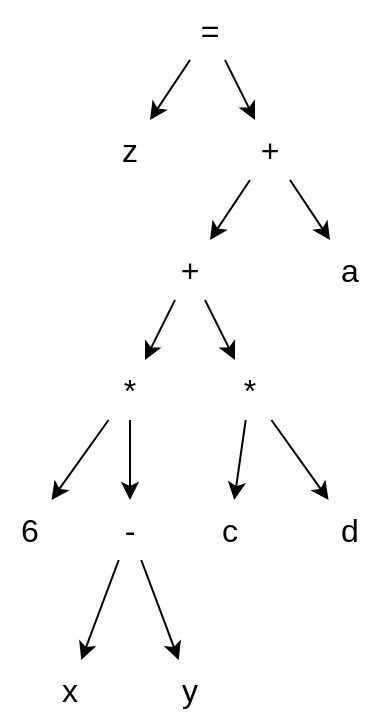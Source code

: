 <?xml version="1.0" encoding="UTF-8"?>
<mxfile version="15.8.9" type="google"><diagram id="-UK28mqGMtvThzV_xgsl" name="Page-1"><mxGraphModel dx="460" dy="779" grid="1" gridSize="10" guides="1" tooltips="1" connect="1" arrows="1" fold="1" page="1" pageScale="1" pageWidth="850" pageHeight="1100" math="0" shadow="0"><root><mxCell id="0"/><mxCell id="1" parent="0"/><mxCell id="iB3GSLsbFZeiT4MlimVr-24" value="=" style="text;html=1;strokeColor=none;fillColor=none;align=center;verticalAlign=middle;whiteSpace=wrap;rounded=0;fontSize=16;fontStyle=0" vertex="1" parent="1"><mxGeometry x="110" y="30" width="30" height="30" as="geometry"/></mxCell><mxCell id="iB3GSLsbFZeiT4MlimVr-25" value="z" style="text;html=1;strokeColor=none;fillColor=none;align=center;verticalAlign=middle;whiteSpace=wrap;rounded=0;fontSize=16;" vertex="1" parent="1"><mxGeometry x="70" y="90" width="30" height="30" as="geometry"/></mxCell><mxCell id="iB3GSLsbFZeiT4MlimVr-26" value="+" style="text;html=1;strokeColor=none;fillColor=none;align=center;verticalAlign=middle;whiteSpace=wrap;rounded=0;fontSize=16;" vertex="1" parent="1"><mxGeometry x="140" y="90" width="30" height="30" as="geometry"/></mxCell><mxCell id="iB3GSLsbFZeiT4MlimVr-27" value="+" style="text;html=1;strokeColor=none;fillColor=none;align=center;verticalAlign=middle;whiteSpace=wrap;rounded=0;fontSize=16;" vertex="1" parent="1"><mxGeometry x="100" y="150" width="30" height="30" as="geometry"/></mxCell><mxCell id="iB3GSLsbFZeiT4MlimVr-28" value="a" style="text;html=1;strokeColor=none;fillColor=none;align=center;verticalAlign=middle;whiteSpace=wrap;rounded=0;fontSize=16;" vertex="1" parent="1"><mxGeometry x="180" y="150" width="30" height="30" as="geometry"/></mxCell><mxCell id="iB3GSLsbFZeiT4MlimVr-29" value="*" style="text;html=1;strokeColor=none;fillColor=none;align=center;verticalAlign=middle;whiteSpace=wrap;rounded=0;fontSize=16;" vertex="1" parent="1"><mxGeometry x="70" y="210" width="30" height="30" as="geometry"/></mxCell><mxCell id="iB3GSLsbFZeiT4MlimVr-30" value="*" style="text;html=1;strokeColor=none;fillColor=none;align=center;verticalAlign=middle;whiteSpace=wrap;rounded=0;fontSize=16;" vertex="1" parent="1"><mxGeometry x="130" y="210" width="30" height="30" as="geometry"/></mxCell><mxCell id="iB3GSLsbFZeiT4MlimVr-31" value="" style="endArrow=classic;html=1;rounded=0;strokeColor=default;" edge="1" parent="1" source="iB3GSLsbFZeiT4MlimVr-24" target="iB3GSLsbFZeiT4MlimVr-25"><mxGeometry width="50" height="50" relative="1" as="geometry"><mxPoint x="190" y="360" as="sourcePoint"/><mxPoint x="240" y="310" as="targetPoint"/></mxGeometry></mxCell><mxCell id="iB3GSLsbFZeiT4MlimVr-32" value="" style="endArrow=classic;html=1;rounded=0;strokeColor=default;" edge="1" parent="1" source="iB3GSLsbFZeiT4MlimVr-24" target="iB3GSLsbFZeiT4MlimVr-26"><mxGeometry width="50" height="50" relative="1" as="geometry"><mxPoint x="123" y="80" as="sourcePoint"/><mxPoint x="107" y="100" as="targetPoint"/></mxGeometry></mxCell><mxCell id="iB3GSLsbFZeiT4MlimVr-33" value="" style="endArrow=classic;html=1;rounded=0;strokeColor=default;" edge="1" parent="1" source="iB3GSLsbFZeiT4MlimVr-26" target="iB3GSLsbFZeiT4MlimVr-27"><mxGeometry width="50" height="50" relative="1" as="geometry"><mxPoint x="133" y="90" as="sourcePoint"/><mxPoint x="117" y="110" as="targetPoint"/></mxGeometry></mxCell><mxCell id="iB3GSLsbFZeiT4MlimVr-34" value="" style="endArrow=classic;html=1;rounded=0;strokeColor=default;" edge="1" parent="1" source="iB3GSLsbFZeiT4MlimVr-26" target="iB3GSLsbFZeiT4MlimVr-28"><mxGeometry width="50" height="50" relative="1" as="geometry"><mxPoint x="143" y="100" as="sourcePoint"/><mxPoint x="127" y="120" as="targetPoint"/></mxGeometry></mxCell><mxCell id="iB3GSLsbFZeiT4MlimVr-35" value="" style="endArrow=classic;html=1;rounded=0;strokeColor=default;" edge="1" parent="1" source="iB3GSLsbFZeiT4MlimVr-27" target="iB3GSLsbFZeiT4MlimVr-29"><mxGeometry width="50" height="50" relative="1" as="geometry"><mxPoint x="153" y="110" as="sourcePoint"/><mxPoint x="137" y="130" as="targetPoint"/></mxGeometry></mxCell><mxCell id="iB3GSLsbFZeiT4MlimVr-36" value="" style="endArrow=classic;html=1;rounded=0;strokeColor=default;" edge="1" parent="1" source="iB3GSLsbFZeiT4MlimVr-27" target="iB3GSLsbFZeiT4MlimVr-30"><mxGeometry width="50" height="50" relative="1" as="geometry"><mxPoint x="163" y="120" as="sourcePoint"/><mxPoint x="147" y="140" as="targetPoint"/></mxGeometry></mxCell><mxCell id="iB3GSLsbFZeiT4MlimVr-37" value="6" style="text;html=1;strokeColor=none;fillColor=none;align=center;verticalAlign=middle;whiteSpace=wrap;rounded=0;fontSize=16;" vertex="1" parent="1"><mxGeometry x="20" y="280" width="30" height="30" as="geometry"/></mxCell><mxCell id="iB3GSLsbFZeiT4MlimVr-38" value="-" style="text;html=1;strokeColor=none;fillColor=none;align=center;verticalAlign=middle;whiteSpace=wrap;rounded=0;fontSize=16;" vertex="1" parent="1"><mxGeometry x="70" y="280" width="30" height="30" as="geometry"/></mxCell><mxCell id="iB3GSLsbFZeiT4MlimVr-39" value="c" style="text;html=1;strokeColor=none;fillColor=none;align=center;verticalAlign=middle;whiteSpace=wrap;rounded=0;fontSize=16;" vertex="1" parent="1"><mxGeometry x="120" y="280" width="30" height="30" as="geometry"/></mxCell><mxCell id="iB3GSLsbFZeiT4MlimVr-40" value="d" style="text;html=1;strokeColor=none;fillColor=none;align=center;verticalAlign=middle;whiteSpace=wrap;rounded=0;fontSize=16;" vertex="1" parent="1"><mxGeometry x="180" y="280" width="30" height="30" as="geometry"/></mxCell><mxCell id="iB3GSLsbFZeiT4MlimVr-41" value="x" style="text;html=1;strokeColor=none;fillColor=none;align=center;verticalAlign=middle;whiteSpace=wrap;rounded=0;fontSize=16;" vertex="1" parent="1"><mxGeometry x="40" y="360" width="30" height="30" as="geometry"/></mxCell><mxCell id="iB3GSLsbFZeiT4MlimVr-42" value="y" style="text;html=1;strokeColor=none;fillColor=none;align=center;verticalAlign=middle;whiteSpace=wrap;rounded=0;fontSize=16;" vertex="1" parent="1"><mxGeometry x="100" y="360" width="30" height="30" as="geometry"/></mxCell><mxCell id="iB3GSLsbFZeiT4MlimVr-43" value="" style="endArrow=classic;html=1;rounded=0;strokeColor=default;" edge="1" parent="1" source="iB3GSLsbFZeiT4MlimVr-29" target="iB3GSLsbFZeiT4MlimVr-37"><mxGeometry width="50" height="50" relative="1" as="geometry"><mxPoint x="117.5" y="190" as="sourcePoint"/><mxPoint x="102.5" y="220" as="targetPoint"/></mxGeometry></mxCell><mxCell id="iB3GSLsbFZeiT4MlimVr-44" value="" style="endArrow=classic;html=1;rounded=0;strokeColor=default;" edge="1" parent="1" source="iB3GSLsbFZeiT4MlimVr-29" target="iB3GSLsbFZeiT4MlimVr-38"><mxGeometry width="50" height="50" relative="1" as="geometry"><mxPoint x="127.5" y="200" as="sourcePoint"/><mxPoint x="112.5" y="230" as="targetPoint"/></mxGeometry></mxCell><mxCell id="iB3GSLsbFZeiT4MlimVr-45" value="" style="endArrow=classic;html=1;rounded=0;strokeColor=default;" edge="1" parent="1" source="iB3GSLsbFZeiT4MlimVr-30" target="iB3GSLsbFZeiT4MlimVr-39"><mxGeometry width="50" height="50" relative="1" as="geometry"><mxPoint x="137.5" y="210" as="sourcePoint"/><mxPoint x="122.5" y="240" as="targetPoint"/></mxGeometry></mxCell><mxCell id="iB3GSLsbFZeiT4MlimVr-46" value="" style="endArrow=classic;html=1;rounded=0;strokeColor=default;" edge="1" parent="1" source="iB3GSLsbFZeiT4MlimVr-30" target="iB3GSLsbFZeiT4MlimVr-40"><mxGeometry width="50" height="50" relative="1" as="geometry"><mxPoint x="147.5" y="220" as="sourcePoint"/><mxPoint x="132.5" y="250" as="targetPoint"/></mxGeometry></mxCell><mxCell id="iB3GSLsbFZeiT4MlimVr-47" value="" style="endArrow=classic;html=1;rounded=0;strokeColor=default;" edge="1" parent="1" source="iB3GSLsbFZeiT4MlimVr-38" target="iB3GSLsbFZeiT4MlimVr-41"><mxGeometry width="50" height="50" relative="1" as="geometry"><mxPoint x="137.5" y="260" as="sourcePoint"/><mxPoint x="122.5" y="290" as="targetPoint"/></mxGeometry></mxCell><mxCell id="iB3GSLsbFZeiT4MlimVr-48" value="" style="endArrow=classic;html=1;rounded=0;strokeColor=default;" edge="1" parent="1" source="iB3GSLsbFZeiT4MlimVr-38" target="iB3GSLsbFZeiT4MlimVr-42"><mxGeometry width="50" height="50" relative="1" as="geometry"><mxPoint x="147.5" y="270" as="sourcePoint"/><mxPoint x="132.5" y="300" as="targetPoint"/></mxGeometry></mxCell></root></mxGraphModel></diagram></mxfile>